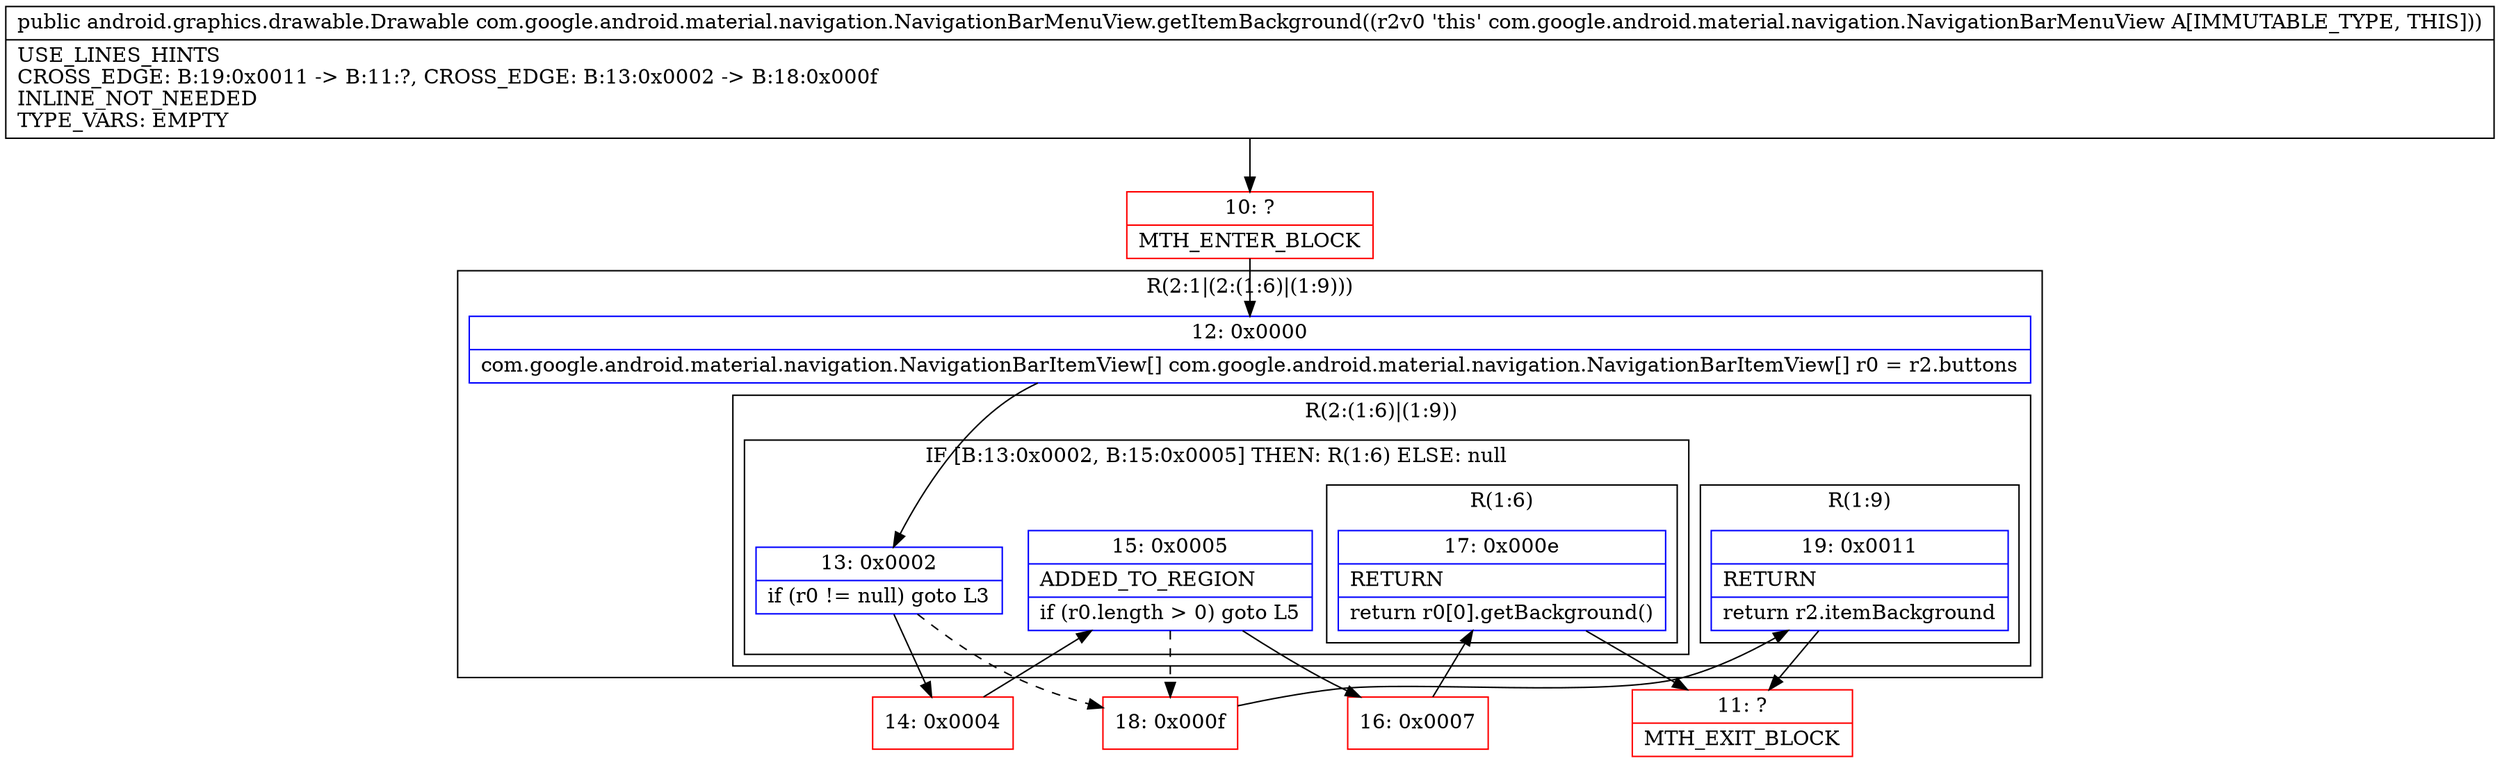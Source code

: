 digraph "CFG forcom.google.android.material.navigation.NavigationBarMenuView.getItemBackground()Landroid\/graphics\/drawable\/Drawable;" {
subgraph cluster_Region_393159244 {
label = "R(2:1|(2:(1:6)|(1:9)))";
node [shape=record,color=blue];
Node_12 [shape=record,label="{12\:\ 0x0000|com.google.android.material.navigation.NavigationBarItemView[] com.google.android.material.navigation.NavigationBarItemView[] r0 = r2.buttons\l}"];
subgraph cluster_Region_2052212855 {
label = "R(2:(1:6)|(1:9))";
node [shape=record,color=blue];
subgraph cluster_IfRegion_2043955140 {
label = "IF [B:13:0x0002, B:15:0x0005] THEN: R(1:6) ELSE: null";
node [shape=record,color=blue];
Node_13 [shape=record,label="{13\:\ 0x0002|if (r0 != null) goto L3\l}"];
Node_15 [shape=record,label="{15\:\ 0x0005|ADDED_TO_REGION\l|if (r0.length \> 0) goto L5\l}"];
subgraph cluster_Region_1935296987 {
label = "R(1:6)";
node [shape=record,color=blue];
Node_17 [shape=record,label="{17\:\ 0x000e|RETURN\l|return r0[0].getBackground()\l}"];
}
}
subgraph cluster_Region_267944142 {
label = "R(1:9)";
node [shape=record,color=blue];
Node_19 [shape=record,label="{19\:\ 0x0011|RETURN\l|return r2.itemBackground\l}"];
}
}
}
Node_10 [shape=record,color=red,label="{10\:\ ?|MTH_ENTER_BLOCK\l}"];
Node_14 [shape=record,color=red,label="{14\:\ 0x0004}"];
Node_16 [shape=record,color=red,label="{16\:\ 0x0007}"];
Node_11 [shape=record,color=red,label="{11\:\ ?|MTH_EXIT_BLOCK\l}"];
Node_18 [shape=record,color=red,label="{18\:\ 0x000f}"];
MethodNode[shape=record,label="{public android.graphics.drawable.Drawable com.google.android.material.navigation.NavigationBarMenuView.getItemBackground((r2v0 'this' com.google.android.material.navigation.NavigationBarMenuView A[IMMUTABLE_TYPE, THIS]))  | USE_LINES_HINTS\lCROSS_EDGE: B:19:0x0011 \-\> B:11:?, CROSS_EDGE: B:13:0x0002 \-\> B:18:0x000f\lINLINE_NOT_NEEDED\lTYPE_VARS: EMPTY\l}"];
MethodNode -> Node_10;Node_12 -> Node_13;
Node_13 -> Node_14;
Node_13 -> Node_18[style=dashed];
Node_15 -> Node_16;
Node_15 -> Node_18[style=dashed];
Node_17 -> Node_11;
Node_19 -> Node_11;
Node_10 -> Node_12;
Node_14 -> Node_15;
Node_16 -> Node_17;
Node_18 -> Node_19;
}

